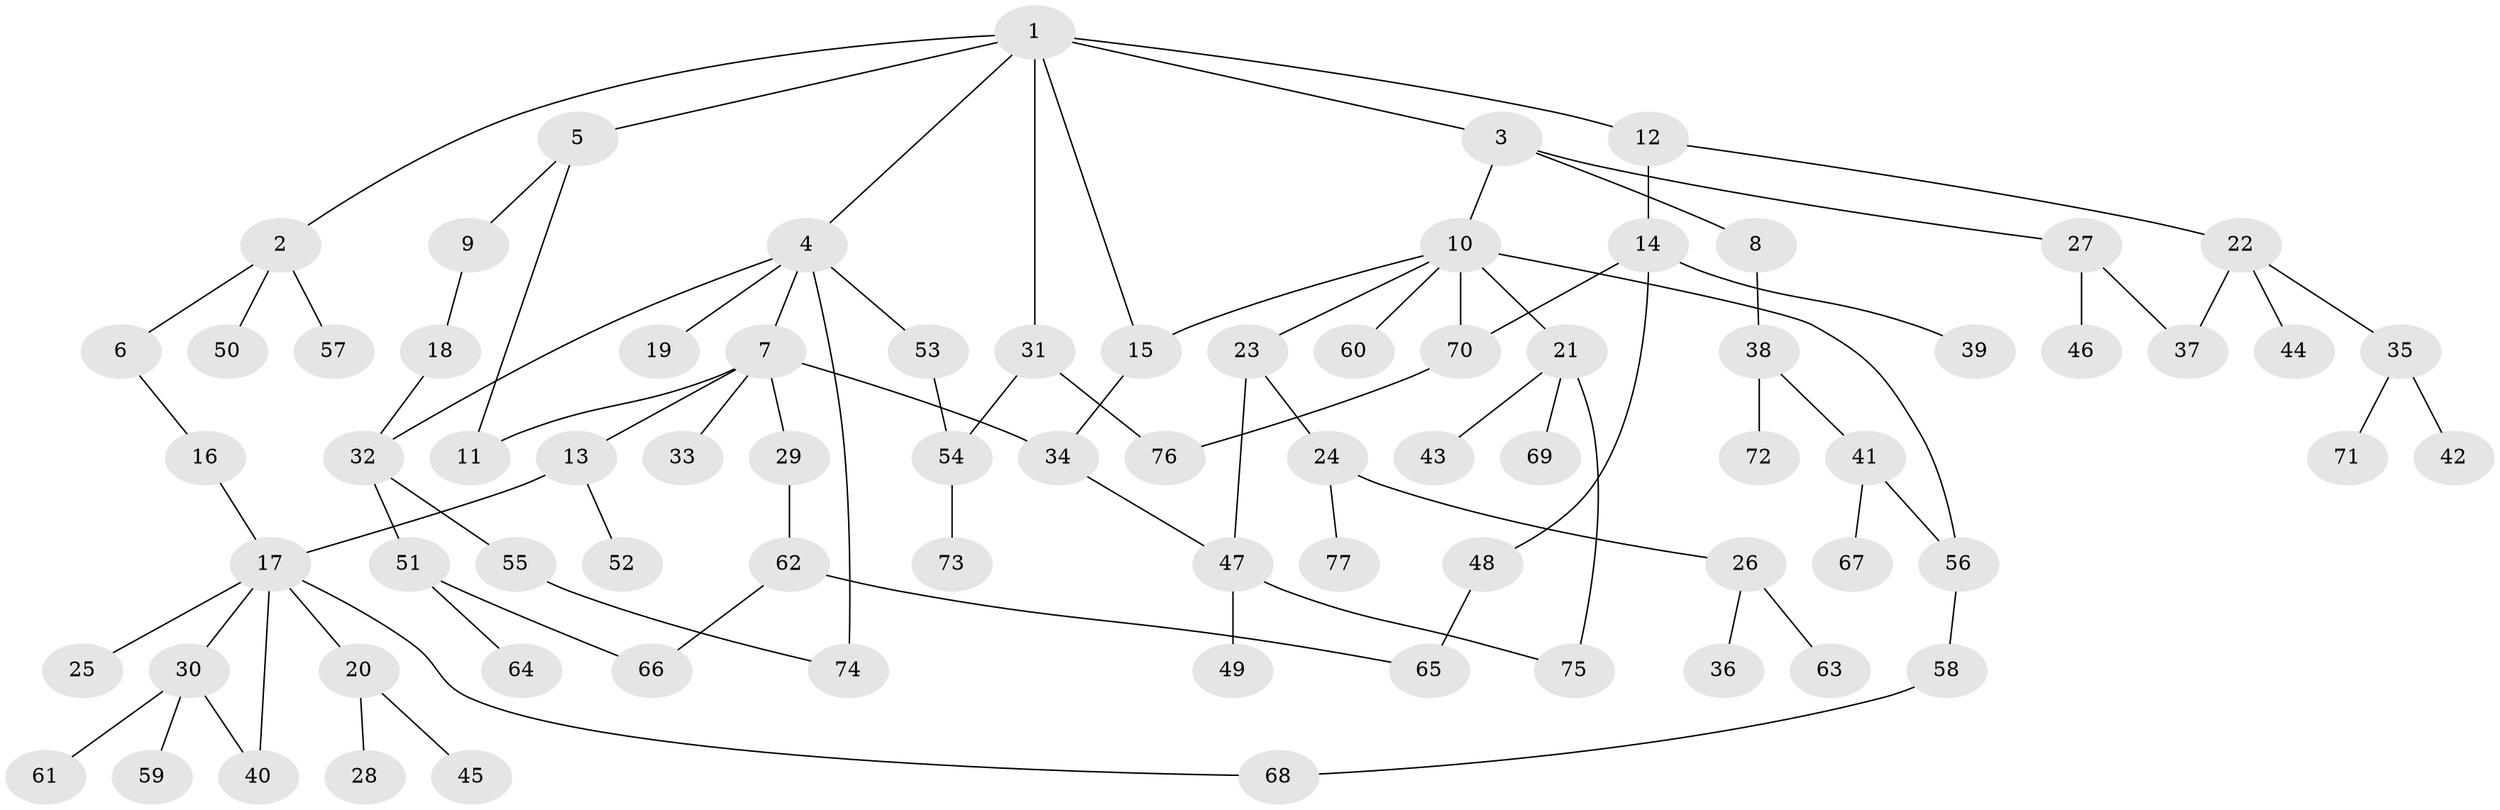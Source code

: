 // Generated by graph-tools (version 1.1) at 2025/41/03/09/25 04:41:16]
// undirected, 77 vertices, 93 edges
graph export_dot {
graph [start="1"]
  node [color=gray90,style=filled];
  1;
  2;
  3;
  4;
  5;
  6;
  7;
  8;
  9;
  10;
  11;
  12;
  13;
  14;
  15;
  16;
  17;
  18;
  19;
  20;
  21;
  22;
  23;
  24;
  25;
  26;
  27;
  28;
  29;
  30;
  31;
  32;
  33;
  34;
  35;
  36;
  37;
  38;
  39;
  40;
  41;
  42;
  43;
  44;
  45;
  46;
  47;
  48;
  49;
  50;
  51;
  52;
  53;
  54;
  55;
  56;
  57;
  58;
  59;
  60;
  61;
  62;
  63;
  64;
  65;
  66;
  67;
  68;
  69;
  70;
  71;
  72;
  73;
  74;
  75;
  76;
  77;
  1 -- 2;
  1 -- 3;
  1 -- 4;
  1 -- 5;
  1 -- 12;
  1 -- 31;
  1 -- 15;
  2 -- 6;
  2 -- 50;
  2 -- 57;
  3 -- 8;
  3 -- 10;
  3 -- 27;
  4 -- 7;
  4 -- 19;
  4 -- 53;
  4 -- 74;
  4 -- 32;
  5 -- 9;
  5 -- 11;
  6 -- 16;
  7 -- 13;
  7 -- 29;
  7 -- 33;
  7 -- 34;
  7 -- 11;
  8 -- 38;
  9 -- 18;
  10 -- 15;
  10 -- 21;
  10 -- 23;
  10 -- 56;
  10 -- 60;
  10 -- 70;
  12 -- 14;
  12 -- 22;
  13 -- 52;
  13 -- 17;
  14 -- 39;
  14 -- 48;
  14 -- 70;
  15 -- 34;
  16 -- 17;
  17 -- 20;
  17 -- 25;
  17 -- 30;
  17 -- 68;
  17 -- 40;
  18 -- 32;
  20 -- 28;
  20 -- 45;
  21 -- 43;
  21 -- 69;
  21 -- 75;
  22 -- 35;
  22 -- 44;
  22 -- 37;
  23 -- 24;
  23 -- 47;
  24 -- 26;
  24 -- 77;
  26 -- 36;
  26 -- 63;
  27 -- 37;
  27 -- 46;
  29 -- 62;
  30 -- 40;
  30 -- 59;
  30 -- 61;
  31 -- 54;
  31 -- 76;
  32 -- 51;
  32 -- 55;
  34 -- 47;
  35 -- 42;
  35 -- 71;
  38 -- 41;
  38 -- 72;
  41 -- 67;
  41 -- 56;
  47 -- 49;
  47 -- 75;
  48 -- 65;
  51 -- 64;
  51 -- 66;
  53 -- 54;
  54 -- 73;
  55 -- 74;
  56 -- 58;
  58 -- 68;
  62 -- 65;
  62 -- 66;
  70 -- 76;
}
